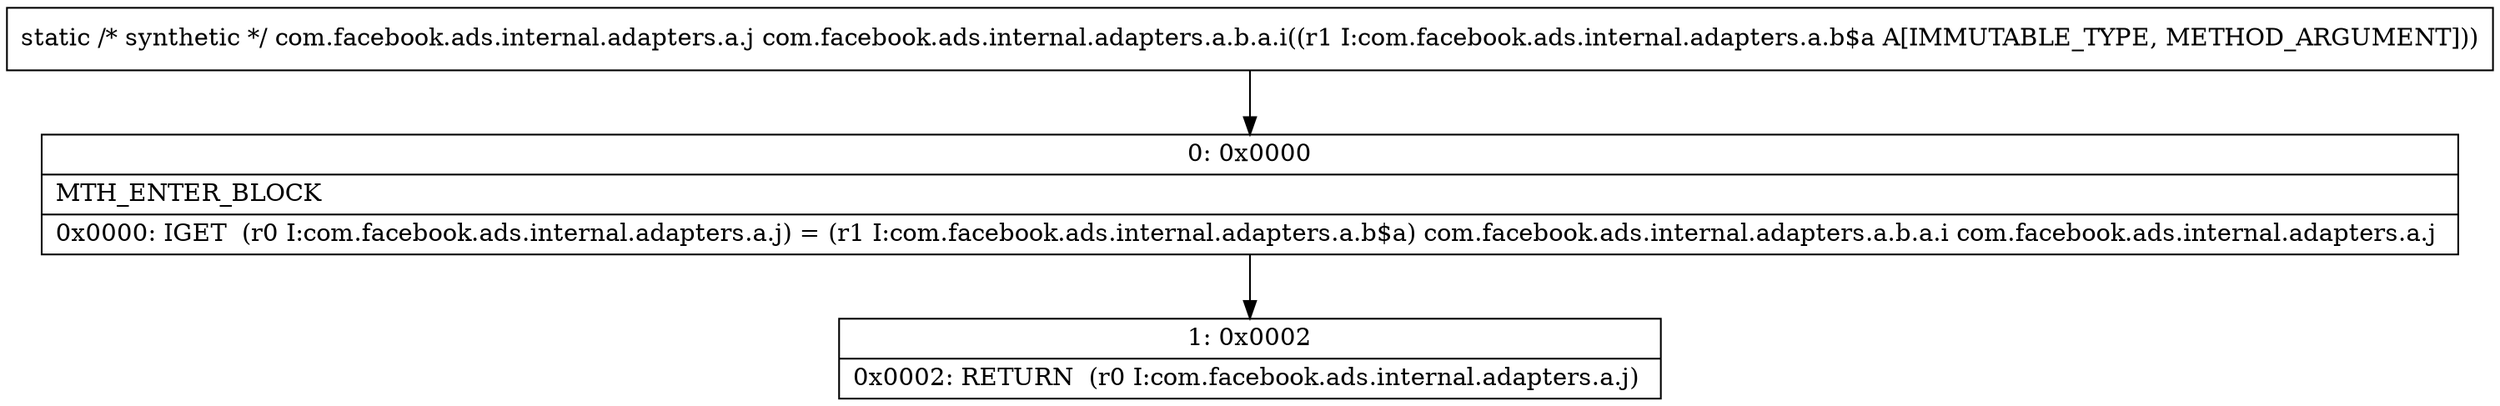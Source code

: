 digraph "CFG forcom.facebook.ads.internal.adapters.a.b.a.i(Lcom\/facebook\/ads\/internal\/adapters\/a\/b$a;)Lcom\/facebook\/ads\/internal\/adapters\/a\/j;" {
Node_0 [shape=record,label="{0\:\ 0x0000|MTH_ENTER_BLOCK\l|0x0000: IGET  (r0 I:com.facebook.ads.internal.adapters.a.j) = (r1 I:com.facebook.ads.internal.adapters.a.b$a) com.facebook.ads.internal.adapters.a.b.a.i com.facebook.ads.internal.adapters.a.j \l}"];
Node_1 [shape=record,label="{1\:\ 0x0002|0x0002: RETURN  (r0 I:com.facebook.ads.internal.adapters.a.j) \l}"];
MethodNode[shape=record,label="{static \/* synthetic *\/ com.facebook.ads.internal.adapters.a.j com.facebook.ads.internal.adapters.a.b.a.i((r1 I:com.facebook.ads.internal.adapters.a.b$a A[IMMUTABLE_TYPE, METHOD_ARGUMENT])) }"];
MethodNode -> Node_0;
Node_0 -> Node_1;
}

